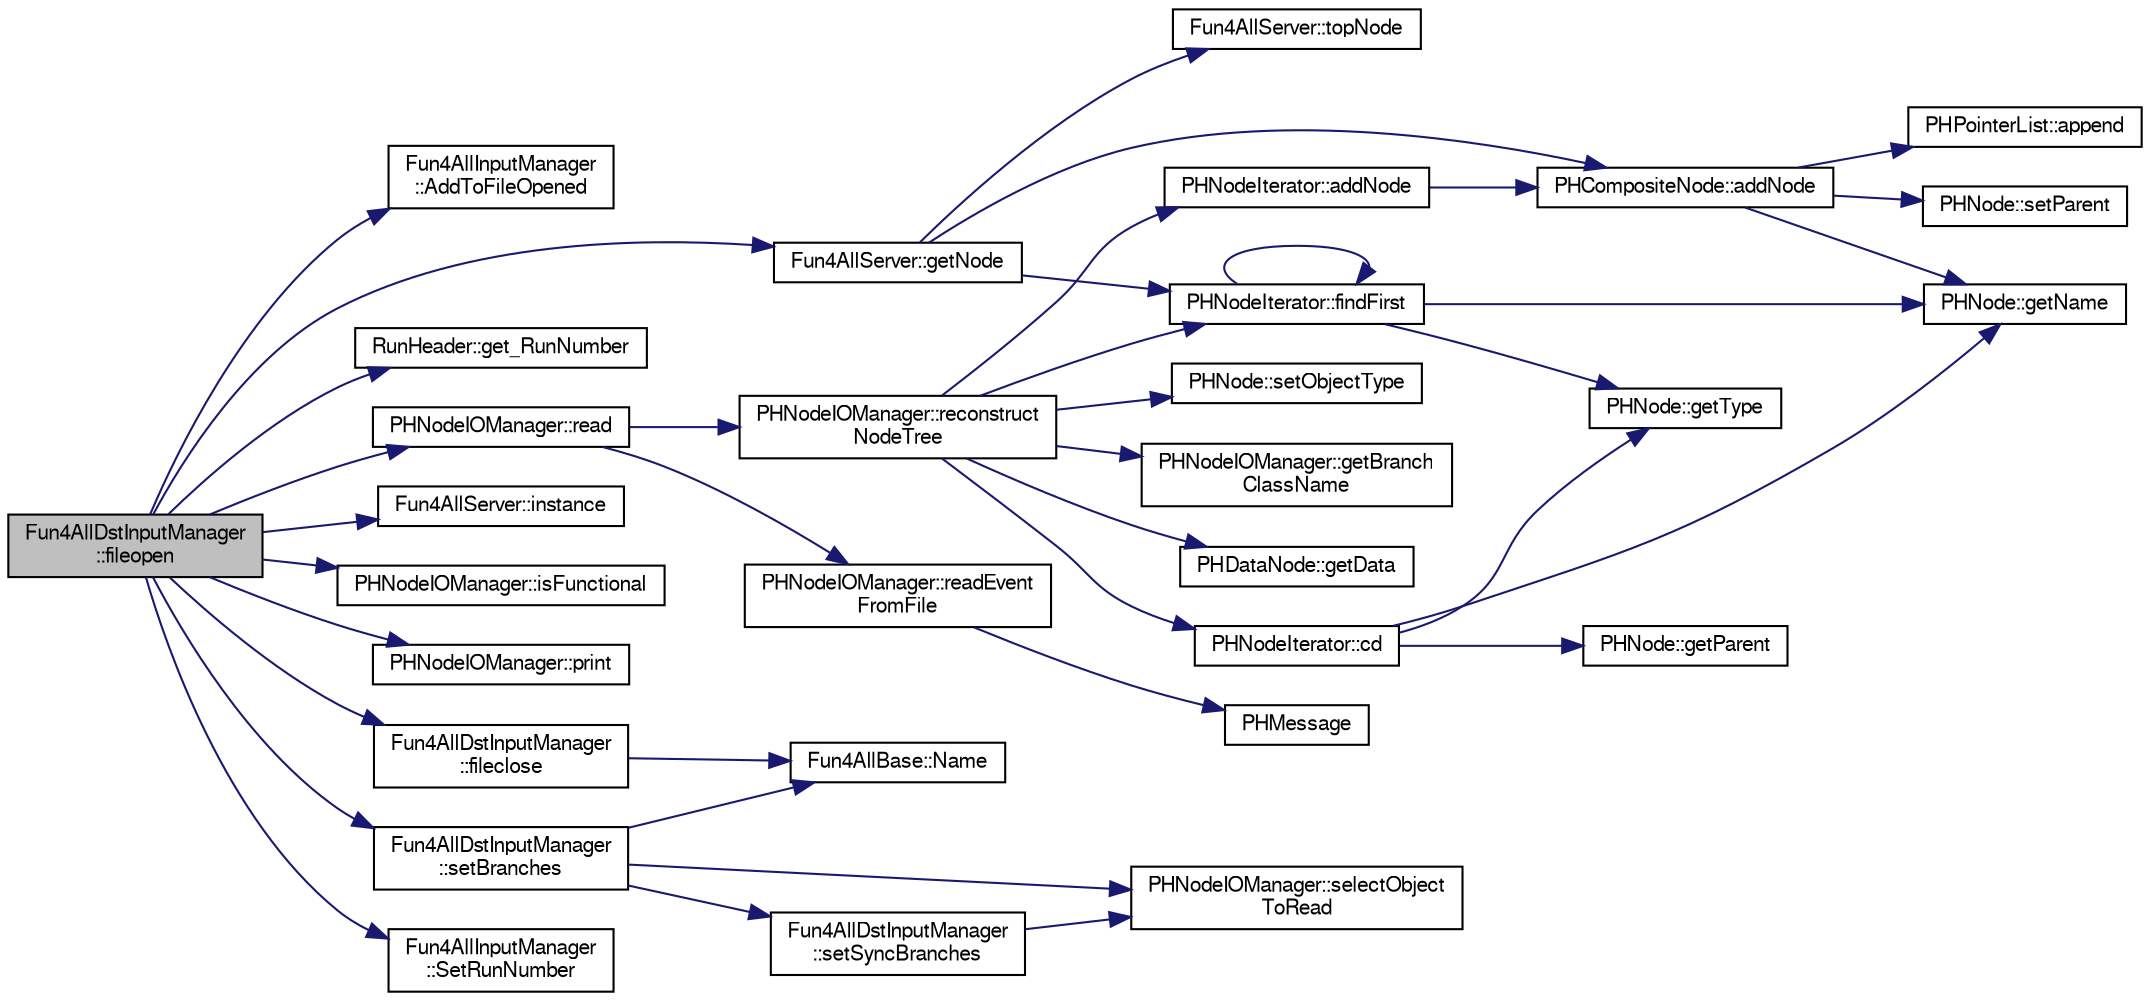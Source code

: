 digraph "Fun4AllDstInputManager::fileopen"
{
  bgcolor="transparent";
  edge [fontname="FreeSans",fontsize="10",labelfontname="FreeSans",labelfontsize="10"];
  node [fontname="FreeSans",fontsize="10",shape=record];
  rankdir="LR";
  Node1 [label="Fun4AllDstInputManager\l::fileopen",height=0.2,width=0.4,color="black", fillcolor="grey75", style="filled" fontcolor="black"];
  Node1 -> Node2 [color="midnightblue",fontsize="10",style="solid",fontname="FreeSans"];
  Node2 [label="Fun4AllInputManager\l::AddToFileOpened",height=0.2,width=0.4,color="black",URL="$d4/da9/classFun4AllInputManager.html#a98ac3fb04956625a423ef41a3909ba27"];
  Node1 -> Node3 [color="midnightblue",fontsize="10",style="solid",fontname="FreeSans"];
  Node3 [label="Fun4AllDstInputManager\l::fileclose",height=0.2,width=0.4,color="black",URL="$d7/d0b/classFun4AllDstInputManager.html#acc1f41cde35bb897b779bea7fb452e78"];
  Node3 -> Node4 [color="midnightblue",fontsize="10",style="solid",fontname="FreeSans"];
  Node4 [label="Fun4AllBase::Name",height=0.2,width=0.4,color="black",URL="$d5/dec/classFun4AllBase.html#a41f9ac377743d046f590617fd6f4f0ed",tooltip="Returns the name of this module. "];
  Node1 -> Node5 [color="midnightblue",fontsize="10",style="solid",fontname="FreeSans"];
  Node5 [label="RunHeader::get_RunNumber",height=0.2,width=0.4,color="black",URL="$df/d35/classRunHeader.html#a73da574a4faeef5c0797024e8a7a534f",tooltip="get Run Number "];
  Node1 -> Node6 [color="midnightblue",fontsize="10",style="solid",fontname="FreeSans"];
  Node6 [label="Fun4AllServer::getNode",height=0.2,width=0.4,color="black",URL="$da/d29/classFun4AllServer.html#ac42fd391b795d9605811abb9394c2011"];
  Node6 -> Node7 [color="midnightblue",fontsize="10",style="solid",fontname="FreeSans"];
  Node7 [label="Fun4AllServer::topNode",height=0.2,width=0.4,color="black",URL="$da/d29/classFun4AllServer.html#abcaf6825367e5db292ff795237bdcf62"];
  Node6 -> Node8 [color="midnightblue",fontsize="10",style="solid",fontname="FreeSans"];
  Node8 [label="PHNodeIterator::findFirst",height=0.2,width=0.4,color="black",URL="$d5/d07/classPHNodeIterator.html#aea98bf8619af59b1212a94fb32106baa"];
  Node8 -> Node9 [color="midnightblue",fontsize="10",style="solid",fontname="FreeSans"];
  Node9 [label="PHNode::getType",height=0.2,width=0.4,color="black",URL="$dc/d82/classPHNode.html#a4ab1f90aed955a652813bfe377087bda"];
  Node8 -> Node10 [color="midnightblue",fontsize="10",style="solid",fontname="FreeSans"];
  Node10 [label="PHNode::getName",height=0.2,width=0.4,color="black",URL="$dc/d82/classPHNode.html#aca3576f926a4401eddc3d88bf0ce0de3"];
  Node8 -> Node8 [color="midnightblue",fontsize="10",style="solid",fontname="FreeSans"];
  Node6 -> Node11 [color="midnightblue",fontsize="10",style="solid",fontname="FreeSans"];
  Node11 [label="PHCompositeNode::addNode",height=0.2,width=0.4,color="black",URL="$d5/dca/classPHCompositeNode.html#ac7dbf017614c324e218a001d729607bf"];
  Node11 -> Node10 [color="midnightblue",fontsize="10",style="solid",fontname="FreeSans"];
  Node11 -> Node12 [color="midnightblue",fontsize="10",style="solid",fontname="FreeSans"];
  Node12 [label="PHNode::setParent",height=0.2,width=0.4,color="black",URL="$dc/d82/classPHNode.html#adda2bd6cef2d5067bbe3016a990b7198"];
  Node11 -> Node13 [color="midnightblue",fontsize="10",style="solid",fontname="FreeSans"];
  Node13 [label="PHPointerList::append",height=0.2,width=0.4,color="black",URL="$d6/d86/classPHPointerList.html#af5fc4e6958b5b90c57bfb497566f503c"];
  Node1 -> Node14 [color="midnightblue",fontsize="10",style="solid",fontname="FreeSans"];
  Node14 [label="Fun4AllServer::instance",height=0.2,width=0.4,color="black",URL="$da/d29/classFun4AllServer.html#a3e55156f91b2c94bb6c4ef33ffce587a"];
  Node1 -> Node15 [color="midnightblue",fontsize="10",style="solid",fontname="FreeSans"];
  Node15 [label="PHNodeIOManager::isFunctional",height=0.2,width=0.4,color="black",URL="$d7/d4d/classPHNodeIOManager.html#a7fcd787c0049e4476b2534299b801b47"];
  Node1 -> Node16 [color="midnightblue",fontsize="10",style="solid",fontname="FreeSans"];
  Node16 [label="PHNodeIOManager::print",height=0.2,width=0.4,color="black",URL="$d7/d4d/classPHNodeIOManager.html#a2be363482604b6f51d9335d75b72a8ff"];
  Node1 -> Node17 [color="midnightblue",fontsize="10",style="solid",fontname="FreeSans"];
  Node17 [label="PHNodeIOManager::read",height=0.2,width=0.4,color="black",URL="$d7/d4d/classPHNodeIOManager.html#a92da4bff2438e94d469011b7720f286f"];
  Node17 -> Node18 [color="midnightblue",fontsize="10",style="solid",fontname="FreeSans"];
  Node18 [label="PHNodeIOManager::reconstruct\lNodeTree",height=0.2,width=0.4,color="black",URL="$d7/d4d/classPHNodeIOManager.html#a3882997324989c7dd04e9f6b728af7db"];
  Node18 -> Node19 [color="midnightblue",fontsize="10",style="solid",fontname="FreeSans"];
  Node19 [label="PHNodeIterator::cd",height=0.2,width=0.4,color="black",URL="$d5/d07/classPHNodeIterator.html#a4cfa0490b6522394b13723c7db38a3a6"];
  Node19 -> Node20 [color="midnightblue",fontsize="10",style="solid",fontname="FreeSans"];
  Node20 [label="PHNode::getParent",height=0.2,width=0.4,color="black",URL="$dc/d82/classPHNode.html#a5c15cb20d02290b69eb4d7f6051c9722"];
  Node19 -> Node9 [color="midnightblue",fontsize="10",style="solid",fontname="FreeSans"];
  Node19 -> Node10 [color="midnightblue",fontsize="10",style="solid",fontname="FreeSans"];
  Node18 -> Node21 [color="midnightblue",fontsize="10",style="solid",fontname="FreeSans"];
  Node21 [label="PHNodeIterator::addNode",height=0.2,width=0.4,color="black",URL="$d5/d07/classPHNodeIterator.html#a2c183a75c6a6784f38ff15b6163eb7ee"];
  Node21 -> Node11 [color="midnightblue",fontsize="10",style="solid",fontname="FreeSans"];
  Node18 -> Node22 [color="midnightblue",fontsize="10",style="solid",fontname="FreeSans"];
  Node22 [label="PHNodeIOManager::getBranch\lClassName",height=0.2,width=0.4,color="black",URL="$d7/d4d/classPHNodeIOManager.html#a8be36f2013dddcf8026b0aeb9177dc7c"];
  Node18 -> Node8 [color="midnightblue",fontsize="10",style="solid",fontname="FreeSans"];
  Node18 -> Node23 [color="midnightblue",fontsize="10",style="solid",fontname="FreeSans"];
  Node23 [label="PHDataNode::getData",height=0.2,width=0.4,color="black",URL="$d1/d3e/classPHDataNode.html#a1f3b856fd3ce165047be8aa97f4ab9f3"];
  Node18 -> Node24 [color="midnightblue",fontsize="10",style="solid",fontname="FreeSans"];
  Node24 [label="PHNode::setObjectType",height=0.2,width=0.4,color="black",URL="$dc/d82/classPHNode.html#a5efaced7ccd6df01fc40abbb07dfe61d"];
  Node17 -> Node25 [color="midnightblue",fontsize="10",style="solid",fontname="FreeSans"];
  Node25 [label="PHNodeIOManager::readEvent\lFromFile",height=0.2,width=0.4,color="black",URL="$d7/d4d/classPHNodeIOManager.html#a78c3103ae5561ab423517d5ebb880a38"];
  Node25 -> Node26 [color="midnightblue",fontsize="10",style="solid",fontname="FreeSans"];
  Node26 [label="PHMessage",height=0.2,width=0.4,color="black",URL="$d5/d88/PHMessage_8cc.html#a04070e856fed35b20952495249e0357f"];
  Node1 -> Node27 [color="midnightblue",fontsize="10",style="solid",fontname="FreeSans"];
  Node27 [label="Fun4AllDstInputManager\l::setBranches",height=0.2,width=0.4,color="black",URL="$d7/d0b/classFun4AllDstInputManager.html#ae18b1ca89168aab89e6a9b867951f8ce"];
  Node27 -> Node28 [color="midnightblue",fontsize="10",style="solid",fontname="FreeSans"];
  Node28 [label="PHNodeIOManager::selectObject\lToRead",height=0.2,width=0.4,color="black",URL="$d7/d4d/classPHNodeIOManager.html#a7f701a7b25803133c586853f87454a3a"];
  Node27 -> Node29 [color="midnightblue",fontsize="10",style="solid",fontname="FreeSans"];
  Node29 [label="Fun4AllDstInputManager\l::setSyncBranches",height=0.2,width=0.4,color="black",URL="$d7/d0b/classFun4AllDstInputManager.html#a22bc575e2e8b3b72e67523a694acbf22"];
  Node29 -> Node28 [color="midnightblue",fontsize="10",style="solid",fontname="FreeSans"];
  Node27 -> Node4 [color="midnightblue",fontsize="10",style="solid",fontname="FreeSans"];
  Node1 -> Node30 [color="midnightblue",fontsize="10",style="solid",fontname="FreeSans"];
  Node30 [label="Fun4AllInputManager\l::SetRunNumber",height=0.2,width=0.4,color="black",URL="$d4/da9/classFun4AllInputManager.html#af9bf7d76be5d2c0b10843ae734da9bbb"];
}

